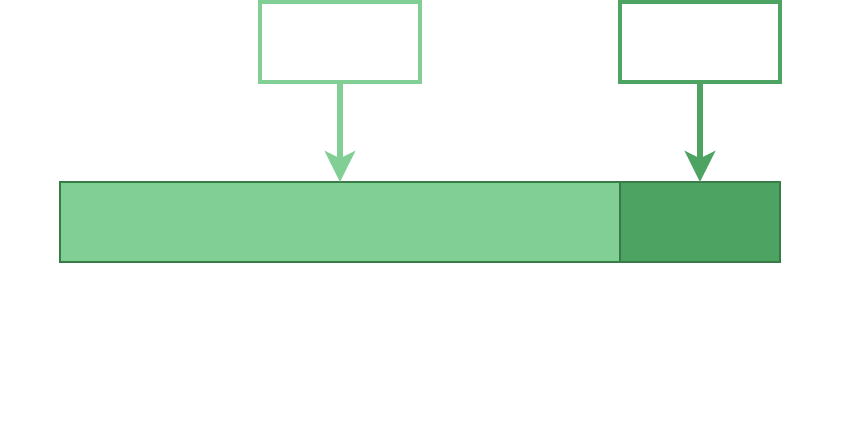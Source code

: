 <mxfile version="21.6.5" type="device">
  <diagram name="Page-1" id="VwbsmlwjN-uIOpHq3Trn">
    <mxGraphModel dx="936" dy="337" grid="1" gridSize="10" guides="1" tooltips="1" connect="1" arrows="1" fold="1" page="1" pageScale="1" pageWidth="390" pageHeight="229" math="0" shadow="0">
      <root>
        <mxCell id="0" />
        <mxCell id="1" parent="0" />
        <mxCell id="Sy5JngtjaMaYx8al7utF-1" value="" style="rounded=0;whiteSpace=wrap;html=1;fillColor=#81CF95;strokeColor=#397A49;" parent="1" vertex="1">
          <mxGeometry x="10" y="100" width="280" height="40" as="geometry" />
        </mxCell>
        <mxCell id="Sy5JngtjaMaYx8al7utF-2" value="" style="rounded=0;whiteSpace=wrap;html=1;fillColor=#4CA362;strokeColor=#397A49;" parent="1" vertex="1">
          <mxGeometry x="290" y="100" width="80" height="40" as="geometry" />
        </mxCell>
        <mxCell id="Sy5JngtjaMaYx8al7utF-3" value="" style="endArrow=none;html=1;rounded=0;strokeColor=#FFFFFF;" parent="1" edge="1">
          <mxGeometry width="50" height="50" relative="1" as="geometry">
            <mxPoint x="10" y="180" as="sourcePoint" />
            <mxPoint x="10" y="160" as="targetPoint" />
          </mxGeometry>
        </mxCell>
        <mxCell id="Sy5JngtjaMaYx8al7utF-5" value="" style="endArrow=none;html=1;rounded=0;strokeColor=#FFFFFF;" parent="1" edge="1">
          <mxGeometry width="50" height="50" relative="1" as="geometry">
            <mxPoint x="370" y="180" as="sourcePoint" />
            <mxPoint x="370" y="160" as="targetPoint" />
          </mxGeometry>
        </mxCell>
        <mxCell id="Sy5JngtjaMaYx8al7utF-6" value="" style="endArrow=none;html=1;rounded=0;startArrow=none;startFill=0;endFill=0;strokeColor=#FFFFFF;" parent="1" edge="1">
          <mxGeometry width="50" height="50" relative="1" as="geometry">
            <mxPoint x="10" y="170" as="sourcePoint" />
            <mxPoint x="370" y="170" as="targetPoint" />
          </mxGeometry>
        </mxCell>
        <mxCell id="Sy5JngtjaMaYx8al7utF-7" value="Supply" style="text;html=1;strokeColor=none;fillColor=none;align=center;verticalAlign=middle;whiteSpace=wrap;rounded=0;fontSize=13;fontStyle=1;fontColor=#FFFFFF;" parent="1" vertex="1">
          <mxGeometry x="150" y="200" width="80" height="30" as="geometry" />
        </mxCell>
        <mxCell id="Sy5JngtjaMaYx8al7utF-8" value="" style="endArrow=classic;html=1;rounded=0;strokeWidth=3;strokeColor=#81CF95;" parent="1" edge="1">
          <mxGeometry width="50" height="50" relative="1" as="geometry">
            <mxPoint x="150" y="50" as="sourcePoint" />
            <mxPoint x="150" y="100" as="targetPoint" />
          </mxGeometry>
        </mxCell>
        <mxCell id="Sy5JngtjaMaYx8al7utF-9" value="&lt;b style=&quot;font-size: 13px;&quot;&gt;Borrowed&lt;br&gt;Supply&lt;/b&gt;" style="rounded=0;whiteSpace=wrap;html=1;fillColor=none;strokeColor=#81CF95;strokeWidth=2;fontColor=#FFFFFF;" parent="1" vertex="1">
          <mxGeometry x="110" y="10" width="80" height="40" as="geometry" />
        </mxCell>
        <mxCell id="Sy5JngtjaMaYx8al7utF-10" value="" style="endArrow=classic;html=1;rounded=0;strokeWidth=3;strokeColor=#4CA362;" parent="1" edge="1">
          <mxGeometry width="50" height="50" relative="1" as="geometry">
            <mxPoint x="330" y="50" as="sourcePoint" />
            <mxPoint x="330" y="100" as="targetPoint" />
          </mxGeometry>
        </mxCell>
        <mxCell id="Sy5JngtjaMaYx8al7utF-11" value="&lt;b style=&quot;font-size: 13px;&quot;&gt;Available&lt;br&gt;Supply&lt;/b&gt;" style="rounded=0;whiteSpace=wrap;html=1;fillColor=none;strokeColor=#4CA362;strokeWidth=2;fontColor=#FFFFFF;" parent="1" vertex="1">
          <mxGeometry x="290" y="10" width="80" height="40" as="geometry" />
        </mxCell>
        <mxCell id="Sy5JngtjaMaYx8al7utF-12" value="" style="endArrow=none;html=1;rounded=0;strokeColor=#FFFFFF;" parent="1" edge="1">
          <mxGeometry width="50" height="50" relative="1" as="geometry">
            <mxPoint x="290" y="180" as="sourcePoint" />
            <mxPoint x="290" y="160" as="targetPoint" />
          </mxGeometry>
        </mxCell>
        <mxCell id="Sy5JngtjaMaYx8al7utF-13" value="100%" style="text;html=1;strokeColor=none;fillColor=none;align=center;verticalAlign=middle;whiteSpace=wrap;rounded=0;fontColor=#FFFFFF;" parent="1" vertex="1">
          <mxGeometry x="340" y="180" width="60" height="30" as="geometry" />
        </mxCell>
        <mxCell id="Sy5JngtjaMaYx8al7utF-14" value="80%" style="text;html=1;strokeColor=none;fillColor=none;align=center;verticalAlign=middle;whiteSpace=wrap;rounded=0;fontColor=#FFFFFF;" parent="1" vertex="1">
          <mxGeometry x="260" y="180" width="60" height="30" as="geometry" />
        </mxCell>
        <mxCell id="Sy5JngtjaMaYx8al7utF-15" value="0%" style="text;html=1;strokeColor=none;fillColor=none;align=center;verticalAlign=middle;whiteSpace=wrap;rounded=0;fontColor=#FFFFFF;" parent="1" vertex="1">
          <mxGeometry x="-20" y="180" width="60" height="30" as="geometry" />
        </mxCell>
      </root>
    </mxGraphModel>
  </diagram>
</mxfile>
